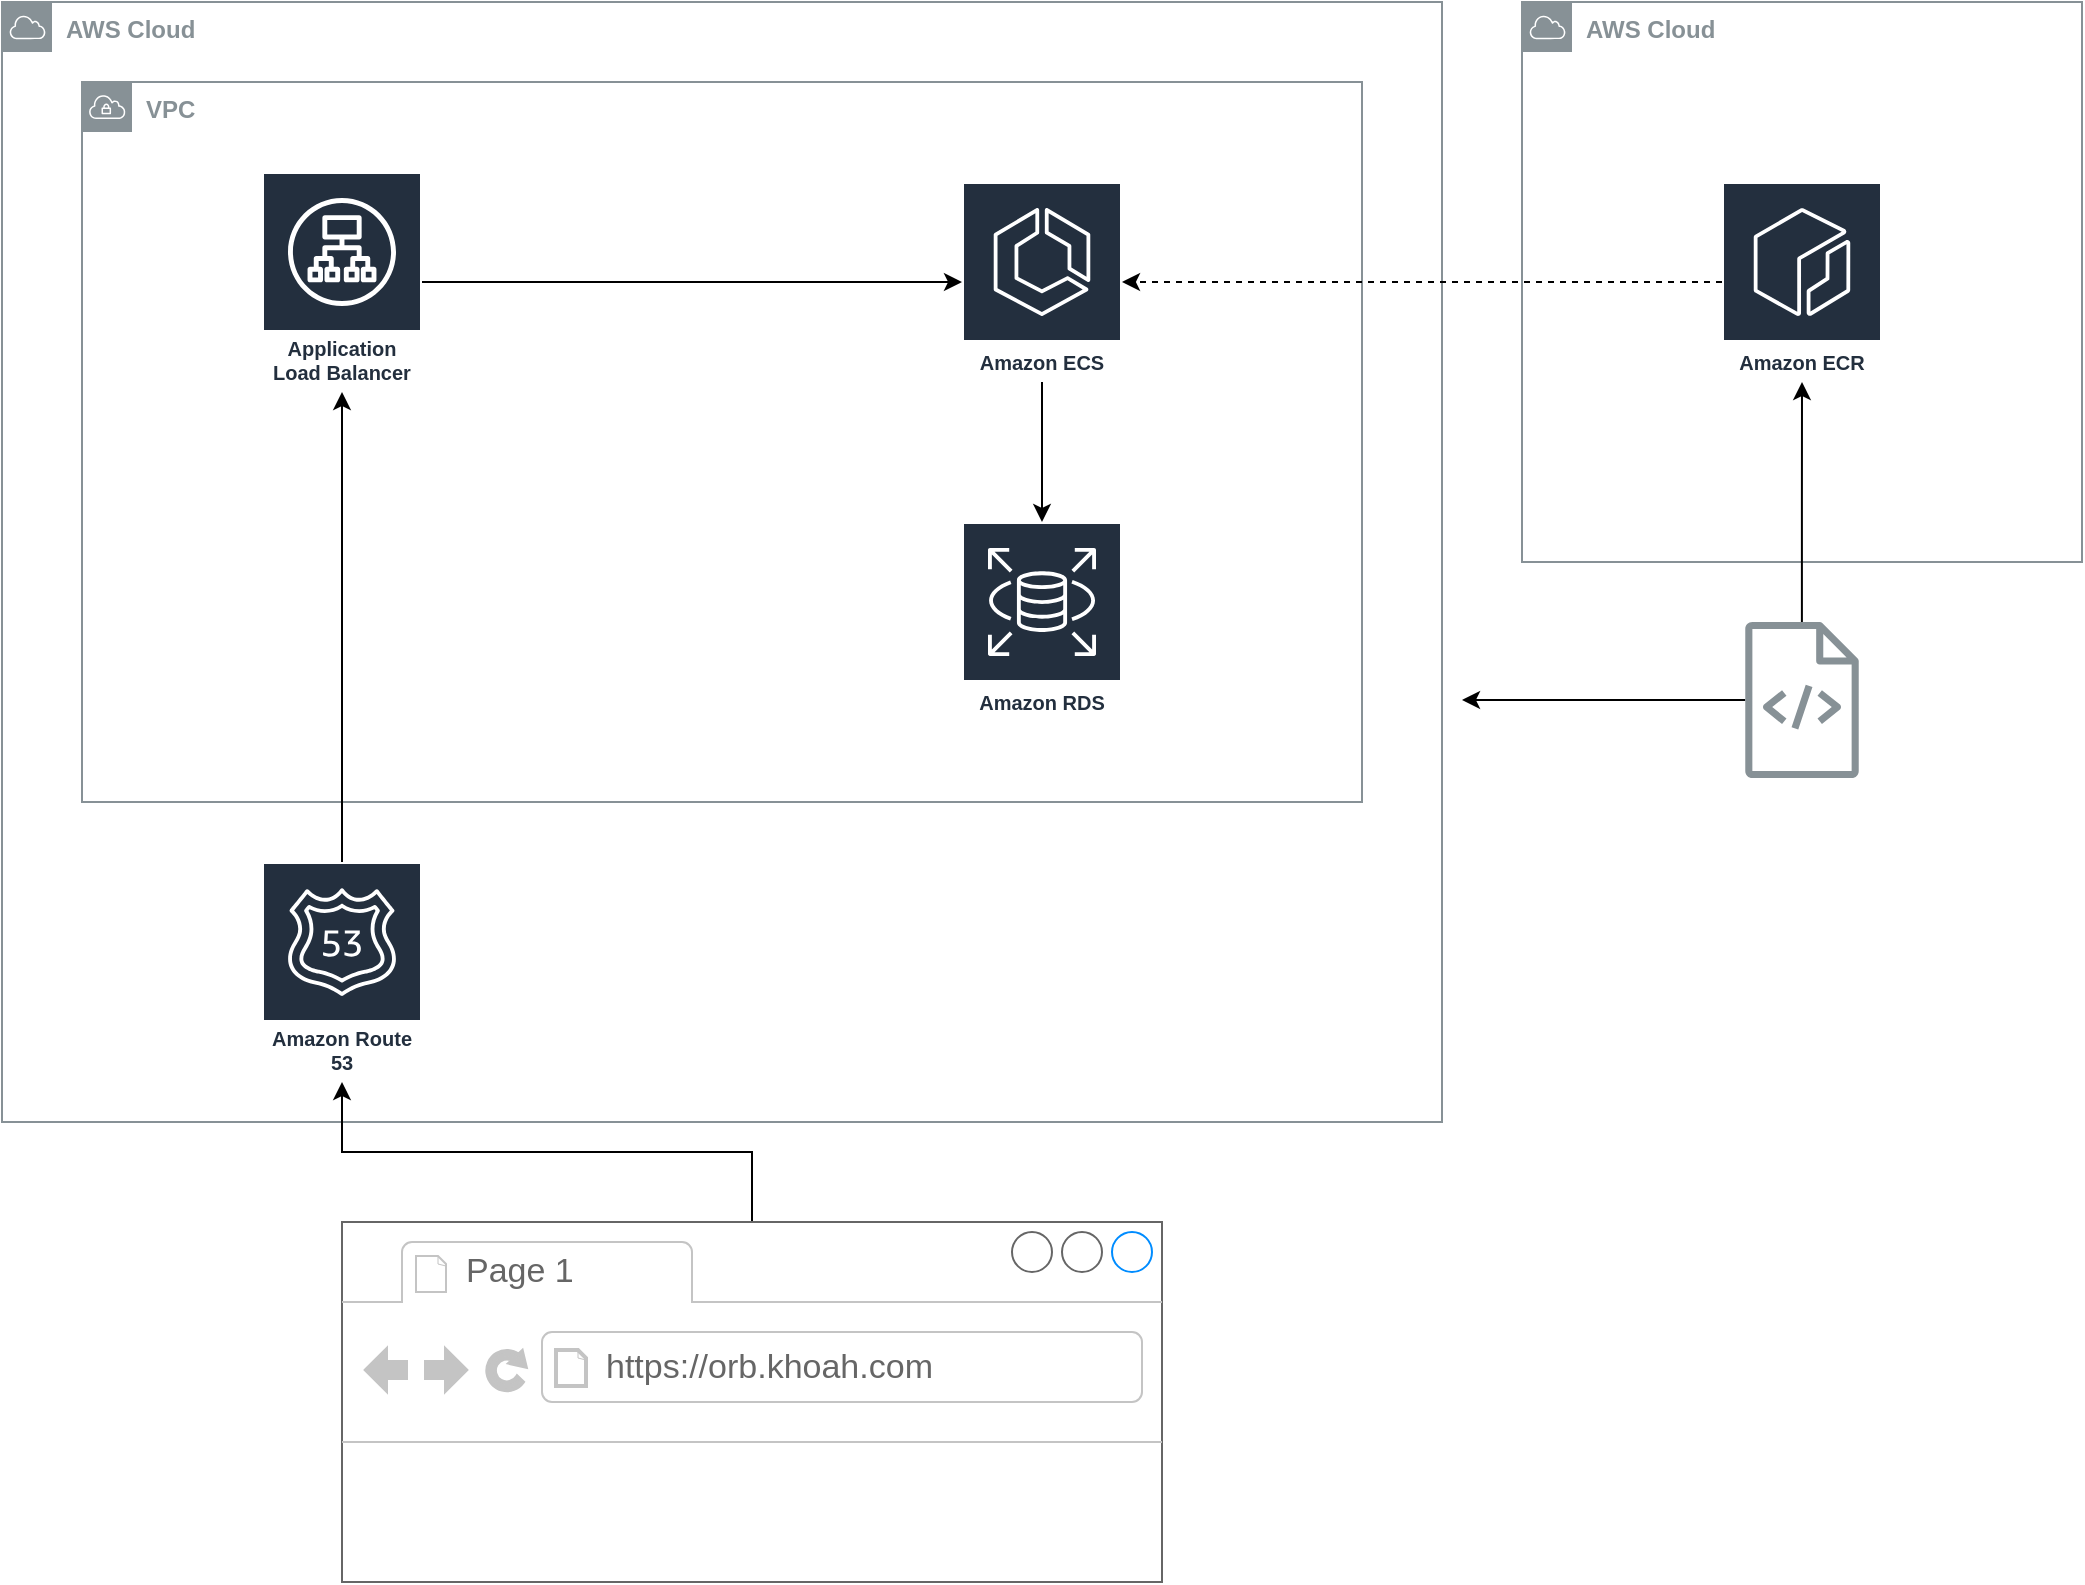 <mxfile version="26.0.9">
  <diagram id="Ht1M8jgEwFfnCIfOTk4-" name="Page-1">
    <mxGraphModel dx="1709" dy="981" grid="1" gridSize="10" guides="1" tooltips="1" connect="1" arrows="1" fold="1" page="1" pageScale="1" pageWidth="1100" pageHeight="850" math="0" shadow="0">
      <root>
        <mxCell id="0" />
        <mxCell id="1" parent="0" />
        <mxCell id="sY0r-H6f3rgbmZUliDn9-2" value="&lt;b&gt;VPC&lt;/b&gt;" style="sketch=0;outlineConnect=0;gradientColor=none;html=1;whiteSpace=wrap;fontSize=12;fontStyle=0;shape=mxgraph.aws4.group;grIcon=mxgraph.aws4.group_vpc;strokeColor=#879196;fillColor=none;verticalAlign=top;align=left;spacingLeft=30;fontColor=#879196;dashed=0;" vertex="1" parent="1">
          <mxGeometry x="80" y="80" width="640" height="360" as="geometry" />
        </mxCell>
        <mxCell id="sY0r-H6f3rgbmZUliDn9-25" style="edgeStyle=orthogonalEdgeStyle;rounded=0;orthogonalLoop=1;jettySize=auto;html=1;" edge="1" parent="1" source="sY0r-H6f3rgbmZUliDn9-4" target="sY0r-H6f3rgbmZUliDn9-5">
          <mxGeometry relative="1" as="geometry" />
        </mxCell>
        <mxCell id="sY0r-H6f3rgbmZUliDn9-4" value="Application Load Balancer" style="sketch=0;outlineConnect=0;fontColor=#232F3E;gradientColor=none;strokeColor=#ffffff;fillColor=#232F3E;dashed=0;verticalLabelPosition=middle;verticalAlign=bottom;align=center;html=1;whiteSpace=wrap;fontSize=10;fontStyle=1;spacing=3;shape=mxgraph.aws4.productIcon;prIcon=mxgraph.aws4.application_load_balancer;" vertex="1" parent="1">
          <mxGeometry x="170" y="125" width="80" height="110" as="geometry" />
        </mxCell>
        <mxCell id="sY0r-H6f3rgbmZUliDn9-6" value="Amazon RDS" style="sketch=0;outlineConnect=0;fontColor=#232F3E;gradientColor=none;strokeColor=#ffffff;fillColor=#232F3E;dashed=0;verticalLabelPosition=middle;verticalAlign=bottom;align=center;html=1;whiteSpace=wrap;fontSize=10;fontStyle=1;spacing=3;shape=mxgraph.aws4.productIcon;prIcon=mxgraph.aws4.rds;" vertex="1" parent="1">
          <mxGeometry x="520" y="300" width="80" height="100" as="geometry" />
        </mxCell>
        <mxCell id="sY0r-H6f3rgbmZUliDn9-10" value="&lt;font style=&quot;color: rgb(135, 145, 150);&quot;&gt;&lt;b&gt;AWS Cloud&lt;/b&gt;&lt;/font&gt;" style="points=[[0,0],[0.25,0],[0.5,0],[0.75,0],[1,0],[1,0.25],[1,0.5],[1,0.75],[1,1],[0.75,1],[0.5,1],[0.25,1],[0,1],[0,0.75],[0,0.5],[0,0.25]];outlineConnect=0;gradientColor=none;html=1;whiteSpace=wrap;fontSize=12;fontStyle=0;container=1;pointerEvents=0;collapsible=0;recursiveResize=0;shape=mxgraph.aws4.group;grIcon=mxgraph.aws4.group_aws_cloud;strokeColor=#879196;fillColor=none;verticalAlign=top;align=left;spacingLeft=30;fontColor=#232F3E;dashed=0;" vertex="1" parent="1">
          <mxGeometry x="800" y="40" width="280" height="280" as="geometry" />
        </mxCell>
        <mxCell id="sY0r-H6f3rgbmZUliDn9-12" value="Amazon ECR" style="sketch=0;outlineConnect=0;fontColor=#232F3E;gradientColor=none;strokeColor=#ffffff;fillColor=#232F3E;dashed=0;verticalLabelPosition=middle;verticalAlign=bottom;align=center;html=1;whiteSpace=wrap;fontSize=10;fontStyle=1;spacing=3;shape=mxgraph.aws4.productIcon;prIcon=mxgraph.aws4.ecr;" vertex="1" parent="sY0r-H6f3rgbmZUliDn9-10">
          <mxGeometry x="100" y="90" width="80" height="100" as="geometry" />
        </mxCell>
        <mxCell id="sY0r-H6f3rgbmZUliDn9-11" value="&lt;font style=&quot;color: rgb(135, 145, 150);&quot;&gt;&lt;b&gt;AWS Cloud&lt;/b&gt;&lt;/font&gt;" style="points=[[0,0],[0.25,0],[0.5,0],[0.75,0],[1,0],[1,0.25],[1,0.5],[1,0.75],[1,1],[0.75,1],[0.5,1],[0.25,1],[0,1],[0,0.75],[0,0.5],[0,0.25]];outlineConnect=0;gradientColor=none;html=1;whiteSpace=wrap;fontSize=12;fontStyle=0;container=1;pointerEvents=0;collapsible=0;recursiveResize=0;shape=mxgraph.aws4.group;grIcon=mxgraph.aws4.group_aws_cloud;strokeColor=#879196;fillColor=none;verticalAlign=top;align=left;spacingLeft=30;fontColor=#232F3E;dashed=0;" vertex="1" parent="1">
          <mxGeometry x="40" y="40" width="720" height="560" as="geometry" />
        </mxCell>
        <mxCell id="sY0r-H6f3rgbmZUliDn9-7" value="Amazon Route 53" style="sketch=0;outlineConnect=0;fontColor=#232F3E;gradientColor=none;strokeColor=#ffffff;fillColor=#232F3E;dashed=0;verticalLabelPosition=middle;verticalAlign=bottom;align=center;html=1;whiteSpace=wrap;fontSize=10;fontStyle=1;spacing=3;shape=mxgraph.aws4.productIcon;prIcon=mxgraph.aws4.route_53;" vertex="1" parent="sY0r-H6f3rgbmZUliDn9-11">
          <mxGeometry x="130" y="430" width="80" height="110" as="geometry" />
        </mxCell>
        <mxCell id="sY0r-H6f3rgbmZUliDn9-5" value="Amazon ECS" style="sketch=0;outlineConnect=0;fontColor=#232F3E;gradientColor=none;strokeColor=#ffffff;fillColor=#232F3E;dashed=0;verticalLabelPosition=middle;verticalAlign=bottom;align=center;html=1;whiteSpace=wrap;fontSize=10;fontStyle=1;spacing=3;shape=mxgraph.aws4.productIcon;prIcon=mxgraph.aws4.ecs;" vertex="1" parent="sY0r-H6f3rgbmZUliDn9-11">
          <mxGeometry x="480" y="90" width="80" height="100" as="geometry" />
        </mxCell>
        <mxCell id="sY0r-H6f3rgbmZUliDn9-18" style="edgeStyle=orthogonalEdgeStyle;rounded=0;orthogonalLoop=1;jettySize=auto;html=1;" edge="1" parent="1" source="sY0r-H6f3rgbmZUliDn9-14" target="sY0r-H6f3rgbmZUliDn9-12">
          <mxGeometry relative="1" as="geometry" />
        </mxCell>
        <mxCell id="sY0r-H6f3rgbmZUliDn9-28" style="edgeStyle=orthogonalEdgeStyle;rounded=0;orthogonalLoop=1;jettySize=auto;html=1;" edge="1" parent="1" source="sY0r-H6f3rgbmZUliDn9-14">
          <mxGeometry relative="1" as="geometry">
            <mxPoint x="770" y="389" as="targetPoint" />
          </mxGeometry>
        </mxCell>
        <mxCell id="sY0r-H6f3rgbmZUliDn9-14" value="" style="sketch=0;outlineConnect=0;fontColor=#232F3E;gradientColor=none;fillColor=#879196;strokeColor=none;dashed=0;verticalLabelPosition=bottom;verticalAlign=top;align=center;html=1;fontSize=12;fontStyle=0;aspect=fixed;pointerEvents=1;shape=mxgraph.aws4.source_code;" vertex="1" parent="1">
          <mxGeometry x="911.5" y="350" width="57" height="78" as="geometry" />
        </mxCell>
        <mxCell id="sY0r-H6f3rgbmZUliDn9-22" value="" style="edgeStyle=orthogonalEdgeStyle;rounded=0;orthogonalLoop=1;jettySize=auto;html=1;" edge="1" parent="1" source="sY0r-H6f3rgbmZUliDn9-19" target="sY0r-H6f3rgbmZUliDn9-7">
          <mxGeometry relative="1" as="geometry" />
        </mxCell>
        <mxCell id="sY0r-H6f3rgbmZUliDn9-19" value="" style="strokeWidth=1;shadow=0;dashed=0;align=center;html=1;shape=mxgraph.mockup.containers.browserWindow;rSize=0;strokeColor=#666666;strokeColor2=#008cff;strokeColor3=#c4c4c4;mainText=,;recursiveResize=0;" vertex="1" parent="1">
          <mxGeometry x="210" y="650" width="410" height="180" as="geometry" />
        </mxCell>
        <mxCell id="sY0r-H6f3rgbmZUliDn9-20" value="Page 1" style="strokeWidth=1;shadow=0;dashed=0;align=center;html=1;shape=mxgraph.mockup.containers.anchor;fontSize=17;fontColor=#666666;align=left;whiteSpace=wrap;" vertex="1" parent="sY0r-H6f3rgbmZUliDn9-19">
          <mxGeometry x="60" y="12" width="110" height="26" as="geometry" />
        </mxCell>
        <mxCell id="sY0r-H6f3rgbmZUliDn9-21" value="https://orb.khoah.com" style="strokeWidth=1;shadow=0;dashed=0;align=center;html=1;shape=mxgraph.mockup.containers.anchor;rSize=0;fontSize=17;fontColor=#666666;align=left;" vertex="1" parent="sY0r-H6f3rgbmZUliDn9-19">
          <mxGeometry x="130" y="60" width="250" height="26" as="geometry" />
        </mxCell>
        <mxCell id="sY0r-H6f3rgbmZUliDn9-24" style="edgeStyle=orthogonalEdgeStyle;rounded=0;orthogonalLoop=1;jettySize=auto;html=1;" edge="1" parent="1" source="sY0r-H6f3rgbmZUliDn9-7" target="sY0r-H6f3rgbmZUliDn9-4">
          <mxGeometry relative="1" as="geometry" />
        </mxCell>
        <mxCell id="sY0r-H6f3rgbmZUliDn9-26" style="edgeStyle=orthogonalEdgeStyle;rounded=0;orthogonalLoop=1;jettySize=auto;html=1;" edge="1" parent="1" source="sY0r-H6f3rgbmZUliDn9-5" target="sY0r-H6f3rgbmZUliDn9-6">
          <mxGeometry relative="1" as="geometry" />
        </mxCell>
        <mxCell id="sY0r-H6f3rgbmZUliDn9-27" style="edgeStyle=orthogonalEdgeStyle;rounded=0;orthogonalLoop=1;jettySize=auto;html=1;dashed=1;" edge="1" parent="1" source="sY0r-H6f3rgbmZUliDn9-12" target="sY0r-H6f3rgbmZUliDn9-5">
          <mxGeometry relative="1" as="geometry" />
        </mxCell>
      </root>
    </mxGraphModel>
  </diagram>
</mxfile>
